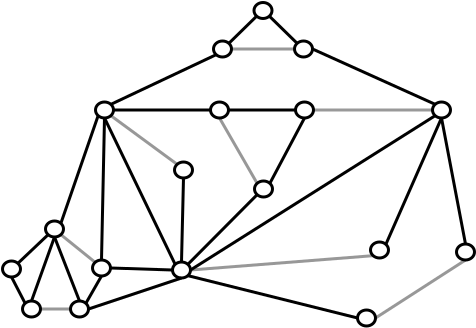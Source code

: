 <?xml version="1.0" encoding="UTF-8"?>
<dia:diagram xmlns:dia="http://www.lysator.liu.se/~alla/dia/">
  <dia:layer name="Hintergrund" visible="true">
    <dia:object type="Standard - Line" version="0" id="O0">
      <dia:attribute name="obj_pos">
        <dia:point val="14.975,6.525"/>
      </dia:attribute>
      <dia:attribute name="obj_bb">
        <dia:rectangle val="14.9,6.45;21,6.6"/>
      </dia:attribute>
      <dia:attribute name="conn_endpoints">
        <dia:point val="14.975,6.525"/>
        <dia:point val="20.925,6.525"/>
      </dia:attribute>
      <dia:attribute name="numcp">
        <dia:int val="1"/>
      </dia:attribute>
      <dia:attribute name="line_color">
        <dia:color val="#999999"/>
      </dia:attribute>
      <dia:attribute name="line_width">
        <dia:real val="0.15"/>
      </dia:attribute>
      <dia:connections>
        <dia:connection handle="0" to="O12" connection="4"/>
        <dia:connection handle="1" to="O13" connection="3"/>
      </dia:connections>
    </dia:object>
    <dia:object type="Standard - Line" version="0" id="O1">
      <dia:attribute name="obj_pos">
        <dia:point val="10.875,3.475"/>
      </dia:attribute>
      <dia:attribute name="obj_bb">
        <dia:rectangle val="10.8,3.4;14.1,3.55"/>
      </dia:attribute>
      <dia:attribute name="conn_endpoints">
        <dia:point val="10.875,3.475"/>
        <dia:point val="14.025,3.475"/>
      </dia:attribute>
      <dia:attribute name="numcp">
        <dia:int val="1"/>
      </dia:attribute>
      <dia:attribute name="line_color">
        <dia:color val="#989898"/>
      </dia:attribute>
      <dia:attribute name="line_width">
        <dia:real val="0.15"/>
      </dia:attribute>
      <dia:connections>
        <dia:connection handle="0" to="O9" connection="4"/>
        <dia:connection handle="1" to="O10" connection="3"/>
      </dia:connections>
    </dia:object>
    <dia:object type="Standard - Line" version="0" id="O2">
      <dia:attribute name="obj_pos">
        <dia:point val="4.843,6.808"/>
      </dia:attribute>
      <dia:attribute name="obj_bb">
        <dia:rectangle val="4.738,6.703;8.262,9.347"/>
      </dia:attribute>
      <dia:attribute name="conn_endpoints">
        <dia:point val="4.843,6.808"/>
        <dia:point val="8.157,9.242"/>
      </dia:attribute>
      <dia:attribute name="numcp">
        <dia:int val="1"/>
      </dia:attribute>
      <dia:attribute name="line_color">
        <dia:color val="#989898"/>
      </dia:attribute>
      <dia:attribute name="line_width">
        <dia:real val="0.15"/>
      </dia:attribute>
      <dia:connections>
        <dia:connection handle="0" to="O14" connection="7"/>
        <dia:connection handle="1" to="O16" connection="0"/>
      </dia:connections>
    </dia:object>
    <dia:object type="Standard - Line" version="0" id="O3">
      <dia:attribute name="obj_pos">
        <dia:point val="8.825,14.525"/>
      </dia:attribute>
      <dia:attribute name="obj_bb">
        <dia:rectangle val="8.744,13.727;18.037,14.606"/>
      </dia:attribute>
      <dia:attribute name="conn_endpoints">
        <dia:point val="8.825,14.525"/>
        <dia:point val="17.957,13.808"/>
      </dia:attribute>
      <dia:attribute name="numcp">
        <dia:int val="1"/>
      </dia:attribute>
      <dia:attribute name="line_color">
        <dia:color val="#989898"/>
      </dia:attribute>
      <dia:attribute name="line_width">
        <dia:real val="0.15"/>
      </dia:attribute>
      <dia:connections>
        <dia:connection handle="0" to="O17" connection="4"/>
        <dia:connection handle="1" to="O23" connection="5"/>
      </dia:connections>
    </dia:object>
    <dia:object type="Standard - Line" version="0" id="O4">
      <dia:attribute name="obj_pos">
        <dia:point val="18.075,16.925"/>
      </dia:attribute>
      <dia:attribute name="obj_bb">
        <dia:rectangle val="17.971,13.921;22.679,17.029"/>
      </dia:attribute>
      <dia:attribute name="conn_endpoints">
        <dia:point val="18.075,16.925"/>
        <dia:point val="22.575,14.025"/>
      </dia:attribute>
      <dia:attribute name="numcp">
        <dia:int val="1"/>
      </dia:attribute>
      <dia:attribute name="line_color">
        <dia:color val="#989898"/>
      </dia:attribute>
      <dia:attribute name="line_width">
        <dia:real val="0.15"/>
      </dia:attribute>
      <dia:connections>
        <dia:connection handle="0" to="O25" connection="4"/>
        <dia:connection handle="1" to="O24" connection="6"/>
      </dia:connections>
    </dia:object>
    <dia:object type="Standard - Line" version="0" id="O5">
      <dia:attribute name="obj_pos">
        <dia:point val="1.325,16.475"/>
      </dia:attribute>
      <dia:attribute name="obj_bb">
        <dia:rectangle val="1.25,16.4;2.9,16.55"/>
      </dia:attribute>
      <dia:attribute name="conn_endpoints">
        <dia:point val="1.325,16.475"/>
        <dia:point val="2.825,16.475"/>
      </dia:attribute>
      <dia:attribute name="numcp">
        <dia:int val="1"/>
      </dia:attribute>
      <dia:attribute name="line_color">
        <dia:color val="#989898"/>
      </dia:attribute>
      <dia:attribute name="line_width">
        <dia:real val="0.15"/>
      </dia:attribute>
      <dia:connections>
        <dia:connection handle="0" to="O21" connection="4"/>
        <dia:connection handle="1" to="O22" connection="3"/>
      </dia:connections>
    </dia:object>
    <dia:object type="Standard - Line" version="0" id="O6">
      <dia:attribute name="obj_pos">
        <dia:point val="2.343,12.758"/>
      </dia:attribute>
      <dia:attribute name="obj_bb">
        <dia:rectangle val="2.238,12.652;4.162,14.248"/>
      </dia:attribute>
      <dia:attribute name="conn_endpoints">
        <dia:point val="2.343,12.758"/>
        <dia:point val="4.057,14.142"/>
      </dia:attribute>
      <dia:attribute name="numcp">
        <dia:int val="1"/>
      </dia:attribute>
      <dia:attribute name="line_color">
        <dia:color val="#989898"/>
      </dia:attribute>
      <dia:attribute name="line_width">
        <dia:real val="0.15"/>
      </dia:attribute>
      <dia:connections>
        <dia:connection handle="0" to="O19" connection="7"/>
        <dia:connection handle="1" to="O18" connection="0"/>
      </dia:connections>
    </dia:object>
    <dia:object type="Standard - Line" version="0" id="O7">
      <dia:attribute name="obj_pos">
        <dia:point val="10.275,6.925"/>
      </dia:attribute>
      <dia:attribute name="obj_bb">
        <dia:rectangle val="10.173,6.823;12.259,10.295"/>
      </dia:attribute>
      <dia:attribute name="conn_endpoints">
        <dia:point val="10.275,6.925"/>
        <dia:point val="12.157,10.192"/>
      </dia:attribute>
      <dia:attribute name="numcp">
        <dia:int val="1"/>
      </dia:attribute>
      <dia:attribute name="line_color">
        <dia:color val="#989898"/>
      </dia:attribute>
      <dia:attribute name="line_width">
        <dia:real val="0.15"/>
      </dia:attribute>
      <dia:connections>
        <dia:connection handle="0" to="O11" connection="6"/>
        <dia:connection handle="1" to="O15" connection="0"/>
      </dia:connections>
    </dia:object>
    <dia:object type="Standard - Ellipse" version="0" id="O8">
      <dia:attribute name="obj_pos">
        <dia:point val="12,1.15"/>
      </dia:attribute>
      <dia:attribute name="obj_bb">
        <dia:rectangle val="11.925,1.075;12.975,2.025"/>
      </dia:attribute>
      <dia:attribute name="elem_corner">
        <dia:point val="12,1.15"/>
      </dia:attribute>
      <dia:attribute name="elem_width">
        <dia:real val="0.9"/>
      </dia:attribute>
      <dia:attribute name="elem_height">
        <dia:real val="0.8"/>
      </dia:attribute>
      <dia:attribute name="border_width">
        <dia:real val="0.15"/>
      </dia:attribute>
    </dia:object>
    <dia:object type="Standard - Ellipse" version="0" id="O9">
      <dia:attribute name="obj_pos">
        <dia:point val="9.975,3.075"/>
      </dia:attribute>
      <dia:attribute name="obj_bb">
        <dia:rectangle val="9.9,3;10.95,3.95"/>
      </dia:attribute>
      <dia:attribute name="elem_corner">
        <dia:point val="9.975,3.075"/>
      </dia:attribute>
      <dia:attribute name="elem_width">
        <dia:real val="0.9"/>
      </dia:attribute>
      <dia:attribute name="elem_height">
        <dia:real val="0.8"/>
      </dia:attribute>
      <dia:attribute name="border_width">
        <dia:real val="0.15"/>
      </dia:attribute>
    </dia:object>
    <dia:object type="Standard - Ellipse" version="0" id="O10">
      <dia:attribute name="obj_pos">
        <dia:point val="14.025,3.075"/>
      </dia:attribute>
      <dia:attribute name="obj_bb">
        <dia:rectangle val="13.95,3;15,3.95"/>
      </dia:attribute>
      <dia:attribute name="elem_corner">
        <dia:point val="14.025,3.075"/>
      </dia:attribute>
      <dia:attribute name="elem_width">
        <dia:real val="0.9"/>
      </dia:attribute>
      <dia:attribute name="elem_height">
        <dia:real val="0.8"/>
      </dia:attribute>
      <dia:attribute name="border_width">
        <dia:real val="0.15"/>
      </dia:attribute>
    </dia:object>
    <dia:object type="Standard - Ellipse" version="0" id="O11">
      <dia:attribute name="obj_pos">
        <dia:point val="9.825,6.125"/>
      </dia:attribute>
      <dia:attribute name="obj_bb">
        <dia:rectangle val="9.75,6.05;10.8,7"/>
      </dia:attribute>
      <dia:attribute name="elem_corner">
        <dia:point val="9.825,6.125"/>
      </dia:attribute>
      <dia:attribute name="elem_width">
        <dia:real val="0.9"/>
      </dia:attribute>
      <dia:attribute name="elem_height">
        <dia:real val="0.8"/>
      </dia:attribute>
      <dia:attribute name="border_width">
        <dia:real val="0.15"/>
      </dia:attribute>
    </dia:object>
    <dia:object type="Standard - Ellipse" version="0" id="O12">
      <dia:attribute name="obj_pos">
        <dia:point val="14.075,6.125"/>
      </dia:attribute>
      <dia:attribute name="obj_bb">
        <dia:rectangle val="14,6.05;15.05,7"/>
      </dia:attribute>
      <dia:attribute name="elem_corner">
        <dia:point val="14.075,6.125"/>
      </dia:attribute>
      <dia:attribute name="elem_width">
        <dia:real val="0.9"/>
      </dia:attribute>
      <dia:attribute name="elem_height">
        <dia:real val="0.8"/>
      </dia:attribute>
      <dia:attribute name="border_width">
        <dia:real val="0.15"/>
      </dia:attribute>
    </dia:object>
    <dia:object type="Standard - Ellipse" version="0" id="O13">
      <dia:attribute name="obj_pos">
        <dia:point val="20.925,6.125"/>
      </dia:attribute>
      <dia:attribute name="obj_bb">
        <dia:rectangle val="20.85,6.05;21.9,7"/>
      </dia:attribute>
      <dia:attribute name="elem_corner">
        <dia:point val="20.925,6.125"/>
      </dia:attribute>
      <dia:attribute name="elem_width">
        <dia:real val="0.9"/>
      </dia:attribute>
      <dia:attribute name="elem_height">
        <dia:real val="0.8"/>
      </dia:attribute>
      <dia:attribute name="border_width">
        <dia:real val="0.15"/>
      </dia:attribute>
    </dia:object>
    <dia:object type="Standard - Ellipse" version="0" id="O14">
      <dia:attribute name="obj_pos">
        <dia:point val="4.075,6.125"/>
      </dia:attribute>
      <dia:attribute name="obj_bb">
        <dia:rectangle val="4,6.05;5.05,7"/>
      </dia:attribute>
      <dia:attribute name="elem_corner">
        <dia:point val="4.075,6.125"/>
      </dia:attribute>
      <dia:attribute name="elem_width">
        <dia:real val="0.9"/>
      </dia:attribute>
      <dia:attribute name="elem_height">
        <dia:real val="0.8"/>
      </dia:attribute>
      <dia:attribute name="border_width">
        <dia:real val="0.15"/>
      </dia:attribute>
    </dia:object>
    <dia:object type="Standard - Ellipse" version="0" id="O15">
      <dia:attribute name="obj_pos">
        <dia:point val="12.025,10.075"/>
      </dia:attribute>
      <dia:attribute name="obj_bb">
        <dia:rectangle val="11.95,10;13,10.95"/>
      </dia:attribute>
      <dia:attribute name="elem_corner">
        <dia:point val="12.025,10.075"/>
      </dia:attribute>
      <dia:attribute name="elem_width">
        <dia:real val="0.9"/>
      </dia:attribute>
      <dia:attribute name="elem_height">
        <dia:real val="0.8"/>
      </dia:attribute>
      <dia:attribute name="border_width">
        <dia:real val="0.15"/>
      </dia:attribute>
    </dia:object>
    <dia:object type="Standard - Ellipse" version="0" id="O16">
      <dia:attribute name="obj_pos">
        <dia:point val="8.025,9.125"/>
      </dia:attribute>
      <dia:attribute name="obj_bb">
        <dia:rectangle val="7.95,9.05;9,10"/>
      </dia:attribute>
      <dia:attribute name="elem_corner">
        <dia:point val="8.025,9.125"/>
      </dia:attribute>
      <dia:attribute name="elem_width">
        <dia:real val="0.9"/>
      </dia:attribute>
      <dia:attribute name="elem_height">
        <dia:real val="0.8"/>
      </dia:attribute>
      <dia:attribute name="border_width">
        <dia:real val="0.15"/>
      </dia:attribute>
    </dia:object>
    <dia:object type="Standard - Ellipse" version="0" id="O17">
      <dia:attribute name="obj_pos">
        <dia:point val="7.925,14.125"/>
      </dia:attribute>
      <dia:attribute name="obj_bb">
        <dia:rectangle val="7.85,14.05;8.9,15"/>
      </dia:attribute>
      <dia:attribute name="elem_corner">
        <dia:point val="7.925,14.125"/>
      </dia:attribute>
      <dia:attribute name="elem_width">
        <dia:real val="0.9"/>
      </dia:attribute>
      <dia:attribute name="elem_height">
        <dia:real val="0.8"/>
      </dia:attribute>
      <dia:attribute name="border_width">
        <dia:real val="0.15"/>
      </dia:attribute>
    </dia:object>
    <dia:object type="Standard - Ellipse" version="0" id="O18">
      <dia:attribute name="obj_pos">
        <dia:point val="3.925,14.025"/>
      </dia:attribute>
      <dia:attribute name="obj_bb">
        <dia:rectangle val="3.85,13.95;4.9,14.9"/>
      </dia:attribute>
      <dia:attribute name="elem_corner">
        <dia:point val="3.925,14.025"/>
      </dia:attribute>
      <dia:attribute name="elem_width">
        <dia:real val="0.9"/>
      </dia:attribute>
      <dia:attribute name="elem_height">
        <dia:real val="0.8"/>
      </dia:attribute>
      <dia:attribute name="border_width">
        <dia:real val="0.15"/>
      </dia:attribute>
    </dia:object>
    <dia:object type="Standard - Ellipse" version="0" id="O19">
      <dia:attribute name="obj_pos">
        <dia:point val="1.575,12.075"/>
      </dia:attribute>
      <dia:attribute name="obj_bb">
        <dia:rectangle val="1.5,12;2.55,12.95"/>
      </dia:attribute>
      <dia:attribute name="elem_corner">
        <dia:point val="1.575,12.075"/>
      </dia:attribute>
      <dia:attribute name="elem_width">
        <dia:real val="0.9"/>
      </dia:attribute>
      <dia:attribute name="elem_height">
        <dia:real val="0.8"/>
      </dia:attribute>
      <dia:attribute name="border_width">
        <dia:real val="0.15"/>
      </dia:attribute>
    </dia:object>
    <dia:object type="Standard - Ellipse" version="0" id="O20">
      <dia:attribute name="obj_pos">
        <dia:point val="-0.575,14.075"/>
      </dia:attribute>
      <dia:attribute name="obj_bb">
        <dia:rectangle val="-0.65,14;0.4,14.95"/>
      </dia:attribute>
      <dia:attribute name="elem_corner">
        <dia:point val="-0.575,14.075"/>
      </dia:attribute>
      <dia:attribute name="elem_width">
        <dia:real val="0.9"/>
      </dia:attribute>
      <dia:attribute name="elem_height">
        <dia:real val="0.8"/>
      </dia:attribute>
      <dia:attribute name="border_width">
        <dia:real val="0.15"/>
      </dia:attribute>
    </dia:object>
    <dia:object type="Standard - Ellipse" version="0" id="O21">
      <dia:attribute name="obj_pos">
        <dia:point val="0.425,16.075"/>
      </dia:attribute>
      <dia:attribute name="obj_bb">
        <dia:rectangle val="0.35,16;1.4,16.95"/>
      </dia:attribute>
      <dia:attribute name="elem_corner">
        <dia:point val="0.425,16.075"/>
      </dia:attribute>
      <dia:attribute name="elem_width">
        <dia:real val="0.9"/>
      </dia:attribute>
      <dia:attribute name="elem_height">
        <dia:real val="0.8"/>
      </dia:attribute>
      <dia:attribute name="border_width">
        <dia:real val="0.15"/>
      </dia:attribute>
    </dia:object>
    <dia:object type="Standard - Ellipse" version="0" id="O22">
      <dia:attribute name="obj_pos">
        <dia:point val="2.825,16.075"/>
      </dia:attribute>
      <dia:attribute name="obj_bb">
        <dia:rectangle val="2.75,16;3.8,16.95"/>
      </dia:attribute>
      <dia:attribute name="elem_corner">
        <dia:point val="2.825,16.075"/>
      </dia:attribute>
      <dia:attribute name="elem_width">
        <dia:real val="0.9"/>
      </dia:attribute>
      <dia:attribute name="elem_height">
        <dia:real val="0.8"/>
      </dia:attribute>
      <dia:attribute name="border_width">
        <dia:real val="0.15"/>
      </dia:attribute>
    </dia:object>
    <dia:object type="Standard - Ellipse" version="0" id="O23">
      <dia:attribute name="obj_pos">
        <dia:point val="17.825,13.125"/>
      </dia:attribute>
      <dia:attribute name="obj_bb">
        <dia:rectangle val="17.75,13.05;18.8,14"/>
      </dia:attribute>
      <dia:attribute name="elem_corner">
        <dia:point val="17.825,13.125"/>
      </dia:attribute>
      <dia:attribute name="elem_width">
        <dia:real val="0.9"/>
      </dia:attribute>
      <dia:attribute name="elem_height">
        <dia:real val="0.8"/>
      </dia:attribute>
      <dia:attribute name="border_width">
        <dia:real val="0.15"/>
      </dia:attribute>
    </dia:object>
    <dia:object type="Standard - Ellipse" version="0" id="O24">
      <dia:attribute name="obj_pos">
        <dia:point val="22.125,13.225"/>
      </dia:attribute>
      <dia:attribute name="obj_bb">
        <dia:rectangle val="22.05,13.15;23.1,14.1"/>
      </dia:attribute>
      <dia:attribute name="elem_corner">
        <dia:point val="22.125,13.225"/>
      </dia:attribute>
      <dia:attribute name="elem_width">
        <dia:real val="0.9"/>
      </dia:attribute>
      <dia:attribute name="elem_height">
        <dia:real val="0.8"/>
      </dia:attribute>
      <dia:attribute name="border_width">
        <dia:real val="0.15"/>
      </dia:attribute>
    </dia:object>
    <dia:object type="Standard - Ellipse" version="0" id="O25">
      <dia:attribute name="obj_pos">
        <dia:point val="17.175,16.525"/>
      </dia:attribute>
      <dia:attribute name="obj_bb">
        <dia:rectangle val="17.1,16.45;18.15,17.4"/>
      </dia:attribute>
      <dia:attribute name="elem_corner">
        <dia:point val="17.175,16.525"/>
      </dia:attribute>
      <dia:attribute name="elem_width">
        <dia:real val="0.9"/>
      </dia:attribute>
      <dia:attribute name="elem_height">
        <dia:real val="0.8"/>
      </dia:attribute>
      <dia:attribute name="border_width">
        <dia:real val="0.15"/>
      </dia:attribute>
    </dia:object>
    <dia:object type="Standard - Line" version="0" id="O26">
      <dia:attribute name="obj_pos">
        <dia:point val="12.132,1.833"/>
      </dia:attribute>
      <dia:attribute name="obj_bb">
        <dia:rectangle val="10.637,1.727;12.238,3.298"/>
      </dia:attribute>
      <dia:attribute name="conn_endpoints">
        <dia:point val="12.132,1.833"/>
        <dia:point val="10.743,3.192"/>
      </dia:attribute>
      <dia:attribute name="numcp">
        <dia:int val="1"/>
      </dia:attribute>
      <dia:attribute name="line_width">
        <dia:real val="0.15"/>
      </dia:attribute>
      <dia:connections>
        <dia:connection handle="0" to="O8" connection="5"/>
        <dia:connection handle="1" to="O9" connection="2"/>
      </dia:connections>
    </dia:object>
    <dia:object type="Standard - Line" version="0" id="O27">
      <dia:attribute name="obj_pos">
        <dia:point val="12.768,1.833"/>
      </dia:attribute>
      <dia:attribute name="obj_bb">
        <dia:rectangle val="12.662,1.727;14.263,3.298"/>
      </dia:attribute>
      <dia:attribute name="conn_endpoints">
        <dia:point val="12.768,1.833"/>
        <dia:point val="14.157,3.192"/>
      </dia:attribute>
      <dia:attribute name="numcp">
        <dia:int val="1"/>
      </dia:attribute>
      <dia:attribute name="line_width">
        <dia:real val="0.15"/>
      </dia:attribute>
      <dia:connections>
        <dia:connection handle="0" to="O8" connection="7"/>
        <dia:connection handle="1" to="O10" connection="0"/>
      </dia:connections>
    </dia:object>
    <dia:object type="Standard - Line" version="0" id="O28">
      <dia:attribute name="obj_pos">
        <dia:point val="14.925,3.475"/>
      </dia:attribute>
      <dia:attribute name="obj_bb">
        <dia:rectangle val="14.826,3.376;21.156,6.341"/>
      </dia:attribute>
      <dia:attribute name="conn_endpoints">
        <dia:point val="14.925,3.475"/>
        <dia:point val="21.057,6.242"/>
      </dia:attribute>
      <dia:attribute name="numcp">
        <dia:int val="1"/>
      </dia:attribute>
      <dia:attribute name="line_width">
        <dia:real val="0.15"/>
      </dia:attribute>
      <dia:connections>
        <dia:connection handle="0" to="O10" connection="4"/>
        <dia:connection handle="1" to="O13" connection="0"/>
      </dia:connections>
    </dia:object>
    <dia:object type="Standard - Line" version="0" id="O29">
      <dia:attribute name="obj_pos">
        <dia:point val="10.107,3.758"/>
      </dia:attribute>
      <dia:attribute name="obj_bb">
        <dia:rectangle val="4.743,3.658;10.207,6.342"/>
      </dia:attribute>
      <dia:attribute name="conn_endpoints">
        <dia:point val="10.107,3.758"/>
        <dia:point val="4.843,6.242"/>
      </dia:attribute>
      <dia:attribute name="numcp">
        <dia:int val="1"/>
      </dia:attribute>
      <dia:attribute name="line_width">
        <dia:real val="0.15"/>
      </dia:attribute>
      <dia:connections>
        <dia:connection handle="0" to="O9" connection="5"/>
        <dia:connection handle="1" to="O14" connection="2"/>
      </dia:connections>
    </dia:object>
    <dia:object type="Standard - Line" version="0" id="O30">
      <dia:attribute name="obj_pos">
        <dia:point val="4.975,6.525"/>
      </dia:attribute>
      <dia:attribute name="obj_bb">
        <dia:rectangle val="4.9,6.45;9.9,6.6"/>
      </dia:attribute>
      <dia:attribute name="conn_endpoints">
        <dia:point val="4.975,6.525"/>
        <dia:point val="9.825,6.525"/>
      </dia:attribute>
      <dia:attribute name="numcp">
        <dia:int val="1"/>
      </dia:attribute>
      <dia:attribute name="line_width">
        <dia:real val="0.15"/>
      </dia:attribute>
      <dia:connections>
        <dia:connection handle="0" to="O14" connection="4"/>
        <dia:connection handle="1" to="O11" connection="3"/>
      </dia:connections>
    </dia:object>
    <dia:object type="Standard - Line" version="0" id="O31">
      <dia:attribute name="obj_pos">
        <dia:point val="10.725,6.525"/>
      </dia:attribute>
      <dia:attribute name="obj_bb">
        <dia:rectangle val="10.65,6.45;14.15,6.6"/>
      </dia:attribute>
      <dia:attribute name="conn_endpoints">
        <dia:point val="10.725,6.525"/>
        <dia:point val="14.075,6.525"/>
      </dia:attribute>
      <dia:attribute name="numcp">
        <dia:int val="1"/>
      </dia:attribute>
      <dia:attribute name="line_width">
        <dia:real val="0.15"/>
      </dia:attribute>
      <dia:connections>
        <dia:connection handle="0" to="O11" connection="4"/>
        <dia:connection handle="1" to="O12" connection="3"/>
      </dia:connections>
    </dia:object>
    <dia:object type="Standard - Line" version="0" id="O32">
      <dia:attribute name="obj_pos">
        <dia:point val="21.057,6.808"/>
      </dia:attribute>
      <dia:attribute name="obj_bb">
        <dia:rectangle val="8.722,6.704;21.16,14.628"/>
      </dia:attribute>
      <dia:attribute name="conn_endpoints">
        <dia:point val="21.057,6.808"/>
        <dia:point val="8.825,14.525"/>
      </dia:attribute>
      <dia:attribute name="numcp">
        <dia:int val="1"/>
      </dia:attribute>
      <dia:attribute name="line_width">
        <dia:real val="0.15"/>
      </dia:attribute>
      <dia:connections>
        <dia:connection handle="0" to="O13" connection="5"/>
        <dia:connection handle="1" to="O17" connection="4"/>
      </dia:connections>
    </dia:object>
    <dia:object type="Standard - Line" version="0" id="O33">
      <dia:attribute name="obj_pos">
        <dia:point val="14.525,6.925"/>
      </dia:attribute>
      <dia:attribute name="obj_bb">
        <dia:rectangle val="12.692,6.824;14.626,10.293"/>
      </dia:attribute>
      <dia:attribute name="conn_endpoints">
        <dia:point val="14.525,6.925"/>
        <dia:point val="12.793,10.192"/>
      </dia:attribute>
      <dia:attribute name="numcp">
        <dia:int val="1"/>
      </dia:attribute>
      <dia:attribute name="line_width">
        <dia:real val="0.15"/>
      </dia:attribute>
      <dia:connections>
        <dia:connection handle="0" to="O12" connection="6"/>
        <dia:connection handle="1" to="O15" connection="2"/>
      </dia:connections>
    </dia:object>
    <dia:object type="Standard - Line" version="0" id="O34">
      <dia:attribute name="obj_pos">
        <dia:point val="8.475,9.925"/>
      </dia:attribute>
      <dia:attribute name="obj_bb">
        <dia:rectangle val="8.298,9.848;8.552,14.202"/>
      </dia:attribute>
      <dia:attribute name="conn_endpoints">
        <dia:point val="8.475,9.925"/>
        <dia:point val="8.375,14.125"/>
      </dia:attribute>
      <dia:attribute name="numcp">
        <dia:int val="1"/>
      </dia:attribute>
      <dia:attribute name="line_width">
        <dia:real val="0.15"/>
      </dia:attribute>
      <dia:connections>
        <dia:connection handle="0" to="O16" connection="6"/>
        <dia:connection handle="1" to="O17" connection="1"/>
      </dia:connections>
    </dia:object>
    <dia:object type="Standard - Line" version="0" id="O35">
      <dia:attribute name="obj_pos">
        <dia:point val="4.525,6.925"/>
      </dia:attribute>
      <dia:attribute name="obj_bb">
        <dia:rectangle val="4.425,6.825;8.157,14.342"/>
      </dia:attribute>
      <dia:attribute name="conn_endpoints">
        <dia:point val="4.525,6.925"/>
        <dia:point val="8.057,14.242"/>
      </dia:attribute>
      <dia:attribute name="numcp">
        <dia:int val="1"/>
      </dia:attribute>
      <dia:attribute name="line_width">
        <dia:real val="0.15"/>
      </dia:attribute>
      <dia:connections>
        <dia:connection handle="0" to="O14" connection="6"/>
        <dia:connection handle="1" to="O17" connection="0"/>
      </dia:connections>
    </dia:object>
    <dia:object type="Standard - Line" version="0" id="O36">
      <dia:attribute name="obj_pos">
        <dia:point val="21.375,6.925"/>
      </dia:attribute>
      <dia:attribute name="obj_bb">
        <dia:rectangle val="18.494,6.826;21.474,13.341"/>
      </dia:attribute>
      <dia:attribute name="conn_endpoints">
        <dia:point val="21.375,6.925"/>
        <dia:point val="18.593,13.242"/>
      </dia:attribute>
      <dia:attribute name="numcp">
        <dia:int val="1"/>
      </dia:attribute>
      <dia:attribute name="line_width">
        <dia:real val="0.15"/>
      </dia:attribute>
      <dia:connections>
        <dia:connection handle="0" to="O13" connection="6"/>
        <dia:connection handle="1" to="O23" connection="2"/>
      </dia:connections>
    </dia:object>
    <dia:object type="Standard - Line" version="0" id="O37">
      <dia:attribute name="obj_pos">
        <dia:point val="21.375,6.925"/>
      </dia:attribute>
      <dia:attribute name="obj_bb">
        <dia:rectangle val="21.287,6.837;22.663,13.313"/>
      </dia:attribute>
      <dia:attribute name="conn_endpoints">
        <dia:point val="21.375,6.925"/>
        <dia:point val="22.575,13.225"/>
      </dia:attribute>
      <dia:attribute name="numcp">
        <dia:int val="1"/>
      </dia:attribute>
      <dia:attribute name="line_width">
        <dia:real val="0.15"/>
      </dia:attribute>
      <dia:connections>
        <dia:connection handle="0" to="O13" connection="6"/>
        <dia:connection handle="1" to="O24" connection="1"/>
      </dia:connections>
    </dia:object>
    <dia:object type="Standard - Line" version="0" id="O38">
      <dia:attribute name="obj_pos">
        <dia:point val="17.175,16.925"/>
      </dia:attribute>
      <dia:attribute name="obj_bb">
        <dia:rectangle val="8.602,14.717;17.266,17.016"/>
      </dia:attribute>
      <dia:attribute name="conn_endpoints">
        <dia:point val="17.175,16.925"/>
        <dia:point val="8.693,14.808"/>
      </dia:attribute>
      <dia:attribute name="numcp">
        <dia:int val="1"/>
      </dia:attribute>
      <dia:attribute name="line_width">
        <dia:real val="0.15"/>
      </dia:attribute>
      <dia:connections>
        <dia:connection handle="0" to="O25" connection="3"/>
        <dia:connection handle="1" to="O17" connection="7"/>
      </dia:connections>
    </dia:object>
    <dia:object type="Standard - Line" version="0" id="O39">
      <dia:attribute name="obj_pos">
        <dia:point val="4.525,6.925"/>
      </dia:attribute>
      <dia:attribute name="obj_bb">
        <dia:rectangle val="4.298,6.848;4.602,14.102"/>
      </dia:attribute>
      <dia:attribute name="conn_endpoints">
        <dia:point val="4.525,6.925"/>
        <dia:point val="4.375,14.025"/>
      </dia:attribute>
      <dia:attribute name="numcp">
        <dia:int val="1"/>
      </dia:attribute>
      <dia:attribute name="line_width">
        <dia:real val="0.15"/>
      </dia:attribute>
      <dia:connections>
        <dia:connection handle="0" to="O14" connection="6"/>
        <dia:connection handle="1" to="O18" connection="1"/>
      </dia:connections>
    </dia:object>
    <dia:object type="Standard - Line" version="0" id="O40">
      <dia:attribute name="obj_pos">
        <dia:point val="7.925,14.525"/>
      </dia:attribute>
      <dia:attribute name="obj_bb">
        <dia:rectangle val="4.748,14.348;8.002,14.602"/>
      </dia:attribute>
      <dia:attribute name="conn_endpoints">
        <dia:point val="7.925,14.525"/>
        <dia:point val="4.825,14.425"/>
      </dia:attribute>
      <dia:attribute name="numcp">
        <dia:int val="1"/>
      </dia:attribute>
      <dia:attribute name="line_width">
        <dia:real val="0.15"/>
      </dia:attribute>
      <dia:connections>
        <dia:connection handle="0" to="O17" connection="3"/>
        <dia:connection handle="1" to="O18" connection="4"/>
      </dia:connections>
    </dia:object>
    <dia:object type="Standard - Line" version="0" id="O41">
      <dia:attribute name="obj_pos">
        <dia:point val="4.207,6.808"/>
      </dia:attribute>
      <dia:attribute name="obj_bb">
        <dia:rectangle val="2.248,6.712;4.302,12.288"/>
      </dia:attribute>
      <dia:attribute name="conn_endpoints">
        <dia:point val="4.207,6.808"/>
        <dia:point val="2.343,12.192"/>
      </dia:attribute>
      <dia:attribute name="numcp">
        <dia:int val="1"/>
      </dia:attribute>
      <dia:attribute name="line_width">
        <dia:real val="0.15"/>
      </dia:attribute>
      <dia:connections>
        <dia:connection handle="0" to="O14" connection="5"/>
        <dia:connection handle="1" to="O19" connection="2"/>
      </dia:connections>
    </dia:object>
    <dia:object type="Standard - Line" version="0" id="O42">
      <dia:attribute name="obj_pos">
        <dia:point val="8.375,14.925"/>
      </dia:attribute>
      <dia:attribute name="obj_bb">
        <dia:rectangle val="3.63,14.83;8.47,16.57"/>
      </dia:attribute>
      <dia:attribute name="conn_endpoints">
        <dia:point val="8.375,14.925"/>
        <dia:point val="3.725,16.475"/>
      </dia:attribute>
      <dia:attribute name="numcp">
        <dia:int val="1"/>
      </dia:attribute>
      <dia:attribute name="line_width">
        <dia:real val="0.15"/>
      </dia:attribute>
      <dia:connections>
        <dia:connection handle="0" to="O17" connection="6"/>
        <dia:connection handle="1" to="O22" connection="4"/>
      </dia:connections>
    </dia:object>
    <dia:object type="Standard - Line" version="0" id="O43">
      <dia:attribute name="obj_pos">
        <dia:point val="1.707,12.758"/>
      </dia:attribute>
      <dia:attribute name="obj_bb">
        <dia:rectangle val="0.087,12.652;1.813,14.298"/>
      </dia:attribute>
      <dia:attribute name="conn_endpoints">
        <dia:point val="1.707,12.758"/>
        <dia:point val="0.193,14.192"/>
      </dia:attribute>
      <dia:attribute name="numcp">
        <dia:int val="1"/>
      </dia:attribute>
      <dia:attribute name="line_width">
        <dia:real val="0.15"/>
      </dia:attribute>
      <dia:connections>
        <dia:connection handle="0" to="O19" connection="5"/>
        <dia:connection handle="1" to="O20" connection="2"/>
      </dia:connections>
    </dia:object>
    <dia:object type="Standard - Line" version="0" id="O44">
      <dia:attribute name="obj_pos">
        <dia:point val="-0.125,14.875"/>
      </dia:attribute>
      <dia:attribute name="obj_bb">
        <dia:rectangle val="-0.226,14.774;0.658,16.293"/>
      </dia:attribute>
      <dia:attribute name="conn_endpoints">
        <dia:point val="-0.125,14.875"/>
        <dia:point val="0.557,16.192"/>
      </dia:attribute>
      <dia:attribute name="numcp">
        <dia:int val="1"/>
      </dia:attribute>
      <dia:attribute name="line_width">
        <dia:real val="0.15"/>
      </dia:attribute>
      <dia:connections>
        <dia:connection handle="0" to="O20" connection="6"/>
        <dia:connection handle="1" to="O21" connection="0"/>
      </dia:connections>
    </dia:object>
    <dia:object type="Standard - Line" version="0" id="O45">
      <dia:attribute name="obj_pos">
        <dia:point val="2.025,12.875"/>
      </dia:attribute>
      <dia:attribute name="obj_bb">
        <dia:rectangle val="0.779,12.779;2.121,16.171"/>
      </dia:attribute>
      <dia:attribute name="conn_endpoints">
        <dia:point val="2.025,12.875"/>
        <dia:point val="0.875,16.075"/>
      </dia:attribute>
      <dia:attribute name="numcp">
        <dia:int val="1"/>
      </dia:attribute>
      <dia:attribute name="line_width">
        <dia:real val="0.15"/>
      </dia:attribute>
      <dia:connections>
        <dia:connection handle="0" to="O19" connection="6"/>
        <dia:connection handle="1" to="O21" connection="1"/>
      </dia:connections>
    </dia:object>
    <dia:object type="Standard - Line" version="0" id="O46">
      <dia:attribute name="obj_pos">
        <dia:point val="4.375,14.825"/>
      </dia:attribute>
      <dia:attribute name="obj_bb">
        <dia:rectangle val="3.491,14.723;4.477,16.294"/>
      </dia:attribute>
      <dia:attribute name="conn_endpoints">
        <dia:point val="4.375,14.825"/>
        <dia:point val="3.593,16.192"/>
      </dia:attribute>
      <dia:attribute name="numcp">
        <dia:int val="1"/>
      </dia:attribute>
      <dia:attribute name="line_width">
        <dia:real val="0.15"/>
      </dia:attribute>
      <dia:connections>
        <dia:connection handle="0" to="O18" connection="6"/>
        <dia:connection handle="1" to="O22" connection="2"/>
      </dia:connections>
    </dia:object>
    <dia:object type="Standard - Line" version="0" id="O47">
      <dia:attribute name="obj_pos">
        <dia:point val="3.275,16.075"/>
      </dia:attribute>
      <dia:attribute name="obj_bb">
        <dia:rectangle val="1.928,12.778;3.372,16.172"/>
      </dia:attribute>
      <dia:attribute name="conn_endpoints">
        <dia:point val="3.275,16.075"/>
        <dia:point val="2.025,12.875"/>
      </dia:attribute>
      <dia:attribute name="numcp">
        <dia:int val="1"/>
      </dia:attribute>
      <dia:attribute name="line_width">
        <dia:real val="0.15"/>
      </dia:attribute>
      <dia:connections>
        <dia:connection handle="0" to="O22" connection="1"/>
        <dia:connection handle="1" to="O19" connection="6"/>
      </dia:connections>
    </dia:object>
    <dia:object type="Standard - Line" version="0" id="O48">
      <dia:attribute name="obj_pos">
        <dia:point val="12.157,10.758"/>
      </dia:attribute>
      <dia:attribute name="obj_bb">
        <dia:rectangle val="8.587,10.652;12.263,14.348"/>
      </dia:attribute>
      <dia:attribute name="conn_endpoints">
        <dia:point val="12.157,10.758"/>
        <dia:point val="8.693,14.242"/>
      </dia:attribute>
      <dia:attribute name="numcp">
        <dia:int val="1"/>
      </dia:attribute>
      <dia:attribute name="line_width">
        <dia:real val="0.15"/>
      </dia:attribute>
      <dia:connections>
        <dia:connection handle="0" to="O15" connection="5"/>
        <dia:connection handle="1" to="O17" connection="2"/>
      </dia:connections>
    </dia:object>
  </dia:layer>
</dia:diagram>

